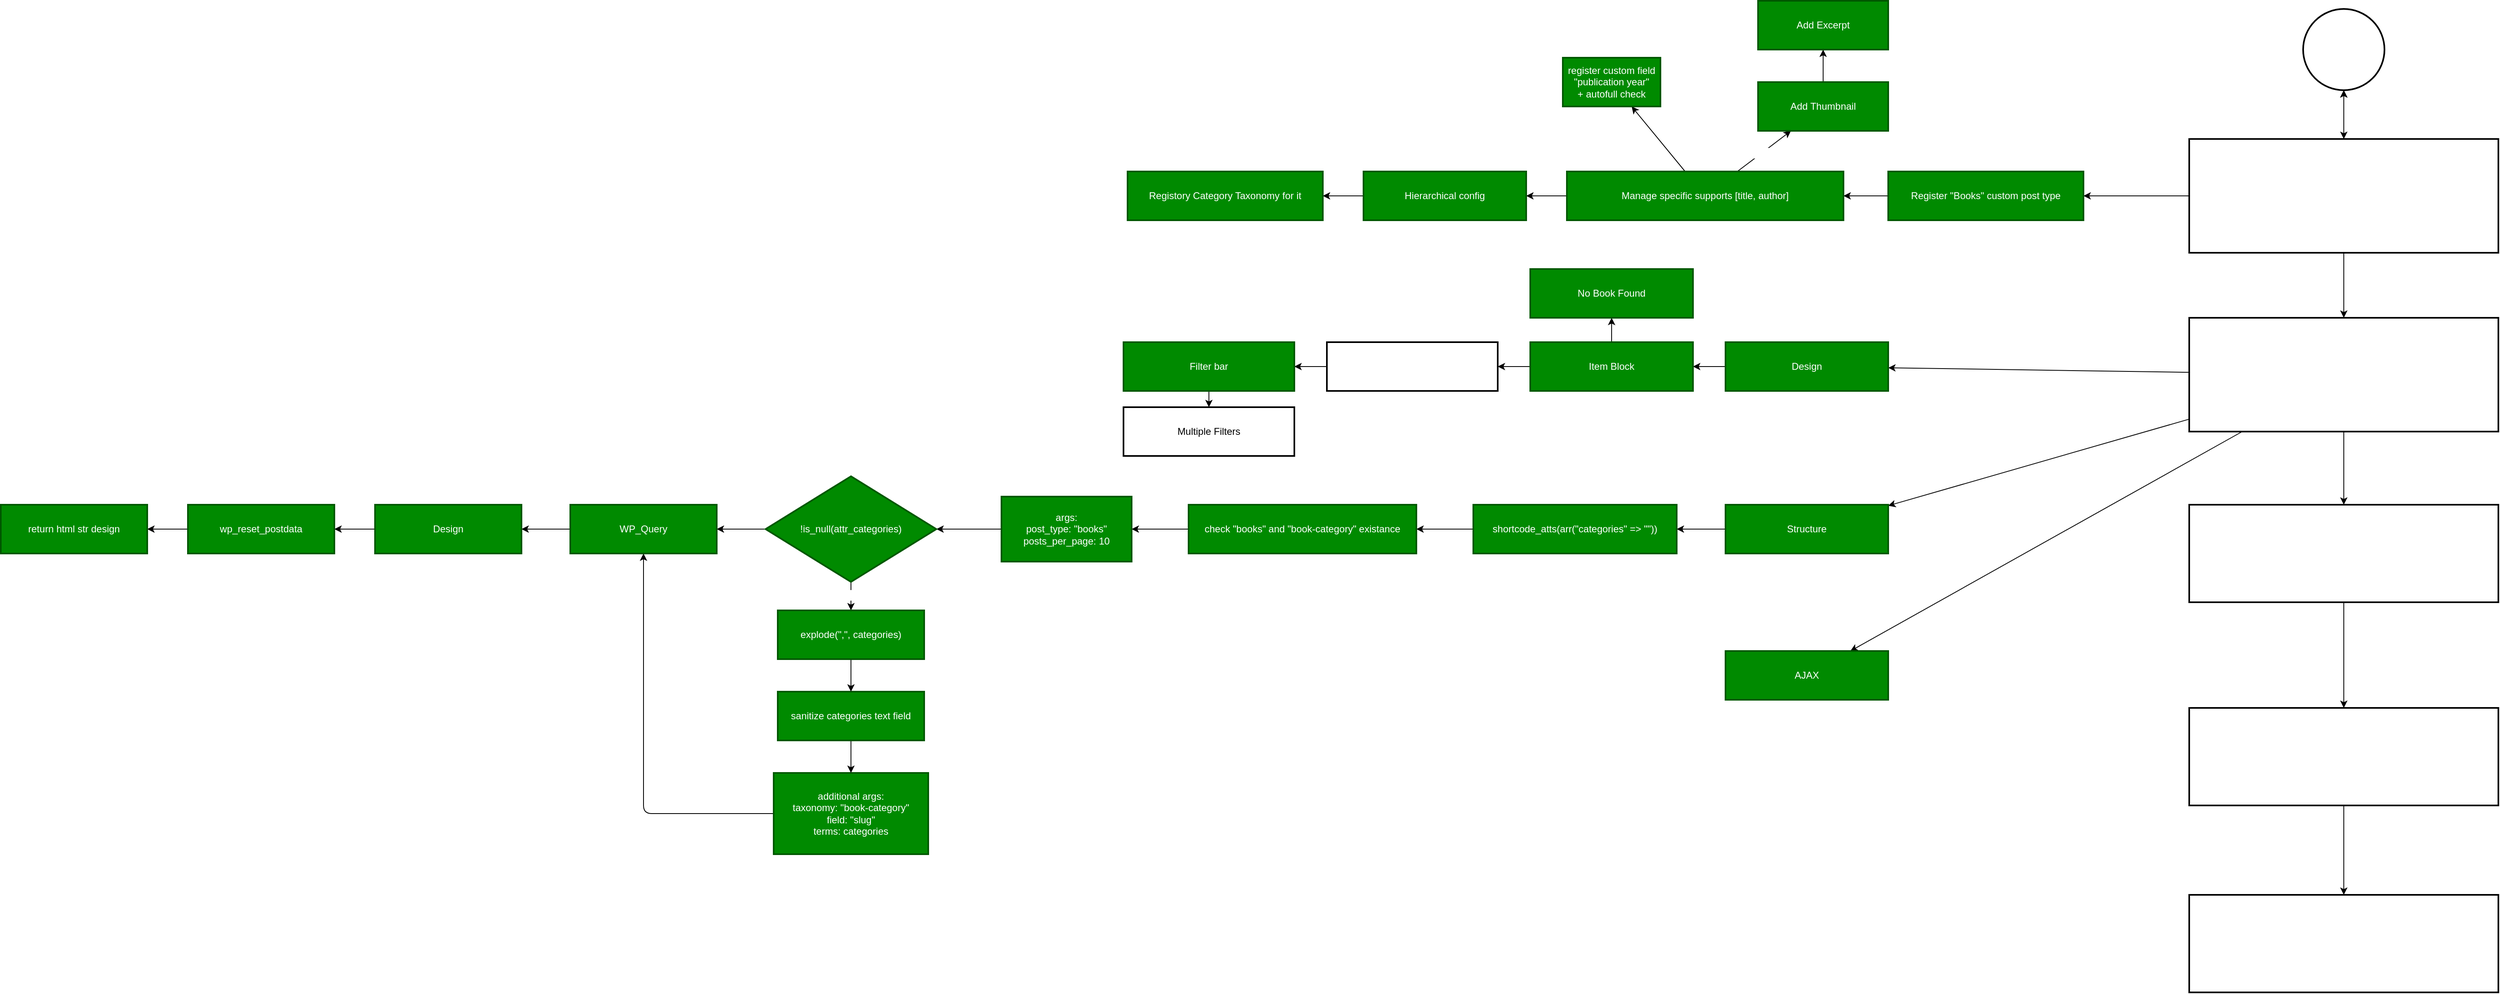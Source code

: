 <mxfile>
    <diagram id="-lICfcMq23BuJoMhSjsL" name="steps">
        <mxGraphModel dx="3973" dy="524" grid="1" gridSize="10" guides="1" tooltips="1" connect="1" arrows="1" fold="1" page="0" pageScale="1" pageWidth="1169" pageHeight="827" math="0" shadow="0">
            <root>
                <mxCell id="0"/>
                <mxCell id="1" parent="0"/>
                <mxCell id="4" value="" style="edgeStyle=none;html=1;fontColor=#FFFFFF;" parent="1" source="2" target="3" edge="1">
                    <mxGeometry relative="1" as="geometry"/>
                </mxCell>
                <mxCell id="2" value="" style="strokeWidth=2;html=1;shape=mxgraph.flowchart.start_2;whiteSpace=wrap;fontColor=#FFFFFF;" parent="1" vertex="1">
                    <mxGeometry x="130" y="60" width="100" height="100" as="geometry"/>
                </mxCell>
                <mxCell id="6" value="" style="edgeStyle=none;html=1;fontColor=#FFFFFF;" parent="1" source="3" target="5" edge="1">
                    <mxGeometry relative="1" as="geometry"/>
                </mxCell>
                <mxCell id="15" value="" style="edgeStyle=none;html=1;fontColor=#FFFFFF;" parent="1" source="3" target="2" edge="1">
                    <mxGeometry relative="1" as="geometry"/>
                </mxCell>
                <mxCell id="16" value="" style="edgeStyle=none;html=1;fontColor=#FFFFFF;" parent="1" source="3" target="2" edge="1">
                    <mxGeometry relative="1" as="geometry"/>
                </mxCell>
                <mxCell id="61" style="edgeStyle=none;html=1;fontColor=#FFFFFF;" parent="1" source="3" target="60" edge="1">
                    <mxGeometry relative="1" as="geometry"/>
                </mxCell>
                <mxCell id="70" value="include" style="edgeLabel;html=1;align=center;verticalAlign=middle;resizable=0;points=[];fontColor=#FFFFFF;" parent="61" vertex="1" connectable="0">
                    <mxGeometry x="0.285" y="-5" relative="1" as="geometry">
                        <mxPoint x="11" y="-4" as="offset"/>
                    </mxGeometry>
                </mxCell>
                <mxCell id="3" value="&quot;Books&quot; post type =&amp;gt; Title, Author, Publication Year&lt;br&gt;+ Categories =&amp;gt; hierarchical taxonomy" style="whiteSpace=wrap;html=1;strokeWidth=2;fontColor=#FFFFFF;" parent="1" vertex="1">
                    <mxGeometry x="-10" y="220" width="380" height="140" as="geometry"/>
                </mxCell>
                <mxCell id="8" value="" style="edgeStyle=none;html=1;fontColor=#FFFFFF;" parent="1" source="5" target="7" edge="1">
                    <mxGeometry relative="1" as="geometry"/>
                </mxCell>
                <mxCell id="75" style="edgeStyle=none;html=1;fontColor=#FFFFFF;" parent="1" source="5" target="74" edge="1">
                    <mxGeometry relative="1" as="geometry"/>
                </mxCell>
                <mxCell id="77" style="edgeStyle=none;html=1;fontColor=#FFFFFF;" parent="1" source="5" target="76" edge="1">
                    <mxGeometry relative="1" as="geometry"/>
                </mxCell>
                <mxCell id="121" style="html=1;fontColor=#FFFFFF;" parent="1" source="5" target="122" edge="1">
                    <mxGeometry relative="1" as="geometry">
                        <mxPoint x="-424.167" y="800" as="targetPoint"/>
                    </mxGeometry>
                </mxCell>
                <mxCell id="5" value="[book_display] =&amp;gt; display the books by category(filter bar via AJAX)&lt;br&gt;attr(categories) =&amp;gt; comma-separated list of categories to display" style="whiteSpace=wrap;html=1;strokeWidth=2;fontColor=#FFFFFF;" parent="1" vertex="1">
                    <mxGeometry x="-10" y="440" width="380" height="140" as="geometry"/>
                </mxCell>
                <mxCell id="33" style="edgeStyle=none;html=1;fontColor=#FFFFFF;" parent="1" source="7" target="32" edge="1">
                    <mxGeometry relative="1" as="geometry"/>
                </mxCell>
                <mxCell id="7" value="data validation" style="whiteSpace=wrap;html=1;strokeWidth=2;fontColor=#FFFFFF;" parent="1" vertex="1">
                    <mxGeometry x="-10" y="670" width="380" height="120" as="geometry"/>
                </mxCell>
                <mxCell id="35" style="edgeStyle=none;html=1;fontColor=#FFFFFF;" parent="1" source="32" target="34" edge="1">
                    <mxGeometry relative="1" as="geometry"/>
                </mxCell>
                <mxCell id="32" value="escaping" style="whiteSpace=wrap;html=1;strokeWidth=2;labelBackgroundColor=none;fontColor=#FFFFFF;" parent="1" vertex="1">
                    <mxGeometry x="-10" y="920" width="380" height="120" as="geometry"/>
                </mxCell>
                <mxCell id="34" value="sanitization" style="whiteSpace=wrap;html=1;strokeWidth=2;labelBackgroundColor=none;fontColor=#FFFFFF;" parent="1" vertex="1">
                    <mxGeometry x="-10" y="1150" width="380" height="120" as="geometry"/>
                </mxCell>
                <mxCell id="63" style="edgeStyle=none;html=1;fontColor=#FFFFFF;" parent="1" source="60" target="62" edge="1">
                    <mxGeometry relative="1" as="geometry"/>
                </mxCell>
                <mxCell id="60" value="Register &quot;Books&quot; custom post type" style="whiteSpace=wrap;html=1;strokeWidth=2;labelBackgroundColor=none;fillColor=#008a00;strokeColor=#005700;fontColor=#ffffff;" parent="1" vertex="1">
                    <mxGeometry x="-380" y="260" width="240" height="60" as="geometry"/>
                </mxCell>
                <mxCell id="65" style="edgeStyle=none;html=1;fontColor=#FFFFFF;" parent="1" source="62" target="64" edge="1">
                    <mxGeometry relative="1" as="geometry"/>
                </mxCell>
                <mxCell id="71" value="Extend" style="edgeLabel;html=1;align=center;verticalAlign=middle;resizable=0;points=[];fontColor=#FFFFFF;" parent="65" vertex="1" connectable="0">
                    <mxGeometry x="-0.279" y="4" relative="1" as="geometry">
                        <mxPoint x="4" y="-2" as="offset"/>
                    </mxGeometry>
                </mxCell>
                <mxCell id="67" style="edgeStyle=none;html=1;fontColor=#FFFFFF;" parent="1" source="62" target="66" edge="1">
                    <mxGeometry relative="1" as="geometry"/>
                </mxCell>
                <mxCell id="135" value="" style="edgeStyle=none;html=1;fontColor=#FFFFFF;" parent="1" source="62" target="134" edge="1">
                    <mxGeometry relative="1" as="geometry"/>
                </mxCell>
                <mxCell id="62" value="Manage specific supports [title, author]" style="whiteSpace=wrap;html=1;strokeWidth=2;labelBackgroundColor=none;fillColor=#008a00;strokeColor=#005700;fontColor=#ffffff;" parent="1" vertex="1">
                    <mxGeometry x="-775" y="260" width="340" height="60" as="geometry"/>
                </mxCell>
                <mxCell id="133" style="edgeStyle=none;html=1;fontColor=#FFFFFF;" parent="1" source="64" target="132" edge="1">
                    <mxGeometry relative="1" as="geometry"/>
                </mxCell>
                <mxCell id="64" value="Add Thumbnail" style="whiteSpace=wrap;html=1;strokeWidth=2;labelBackgroundColor=none;fillColor=#008a00;strokeColor=#005700;fontColor=#ffffff;" parent="1" vertex="1">
                    <mxGeometry x="-540" y="150" width="160" height="60" as="geometry"/>
                </mxCell>
                <mxCell id="69" style="edgeStyle=none;html=1;fontColor=#FFFFFF;" parent="1" source="66" target="68" edge="1">
                    <mxGeometry relative="1" as="geometry"/>
                </mxCell>
                <mxCell id="66" value="Hierarchical config" style="whiteSpace=wrap;html=1;strokeWidth=2;labelBackgroundColor=none;fillColor=#008a00;strokeColor=#005700;fontColor=#ffffff;" parent="1" vertex="1">
                    <mxGeometry x="-1025" y="260" width="200" height="60" as="geometry"/>
                </mxCell>
                <mxCell id="68" value="Registory Category Taxonomy for it" style="whiteSpace=wrap;html=1;strokeWidth=2;labelBackgroundColor=none;fillColor=#008a00;strokeColor=#005700;fontColor=#ffffff;" parent="1" vertex="1">
                    <mxGeometry x="-1315" y="260" width="240" height="60" as="geometry"/>
                </mxCell>
                <mxCell id="118" style="edgeStyle=orthogonalEdgeStyle;html=1;fontColor=#FFFFFF;" parent="1" source="74" target="117" edge="1">
                    <mxGeometry relative="1" as="geometry"/>
                </mxCell>
                <mxCell id="74" value="Design" style="whiteSpace=wrap;html=1;strokeWidth=2;labelBackgroundColor=none;fillColor=#008a00;fontColor=#ffffff;strokeColor=#005700;" parent="1" vertex="1">
                    <mxGeometry x="-580" y="470" width="200" height="60" as="geometry"/>
                </mxCell>
                <mxCell id="79" style="edgeStyle=none;html=1;fontColor=#FFFFFF;" parent="1" source="76" target="78" edge="1">
                    <mxGeometry relative="1" as="geometry"/>
                </mxCell>
                <mxCell id="76" value="Structure" style="whiteSpace=wrap;html=1;strokeWidth=2;labelBackgroundColor=none;fontColor=#ffffff;fillColor=#008a00;strokeColor=#005700;" parent="1" vertex="1">
                    <mxGeometry x="-580" y="670" width="200" height="60" as="geometry"/>
                </mxCell>
                <mxCell id="85" style="edgeStyle=none;html=1;fontColor=#FFFFFF;" parent="1" source="78" target="88" edge="1">
                    <mxGeometry relative="1" as="geometry">
                        <mxPoint x="-1140" y="700" as="targetPoint"/>
                    </mxGeometry>
                </mxCell>
                <mxCell id="78" value="shortcode_atts(arr(&quot;categories&quot; =&amp;gt; &quot;&quot;))" style="whiteSpace=wrap;html=1;strokeWidth=2;labelBackgroundColor=none;fontColor=#ffffff;fillColor=#008a00;strokeColor=#005700;" parent="1" vertex="1">
                    <mxGeometry x="-890" y="670" width="250" height="60" as="geometry"/>
                </mxCell>
                <mxCell id="91" style="edgeStyle=none;html=1;fontColor=#FFFFFF;" parent="1" source="88" target="90" edge="1">
                    <mxGeometry relative="1" as="geometry"/>
                </mxCell>
                <mxCell id="88" value="check &quot;books&quot; and &quot;book-category&quot; existance" style="whiteSpace=wrap;html=1;strokeWidth=2;labelBackgroundColor=none;fontColor=#ffffff;fillColor=#008a00;strokeColor=#005700;" parent="1" vertex="1">
                    <mxGeometry x="-1240" y="670" width="280" height="60" as="geometry"/>
                </mxCell>
                <mxCell id="95" value="" style="edgeStyle=none;html=1;fontColor=#FFFFFF;" parent="1" source="90" target="94" edge="1">
                    <mxGeometry relative="1" as="geometry"/>
                </mxCell>
                <mxCell id="90" value="args:&lt;br&gt;post_type: &quot;books&quot;&lt;br&gt;posts_per_page: 10" style="whiteSpace=wrap;html=1;strokeWidth=2;labelBackgroundColor=none;fontColor=#ffffff;fillColor=#008a00;strokeColor=#005700;" parent="1" vertex="1">
                    <mxGeometry x="-1470" y="660" width="160" height="80" as="geometry"/>
                </mxCell>
                <mxCell id="116" style="edgeStyle=orthogonalEdgeStyle;html=1;fontColor=#FFFFFF;" parent="1" source="92" target="115" edge="1">
                    <mxGeometry relative="1" as="geometry"/>
                </mxCell>
                <mxCell id="92" value="Pagination" style="whiteSpace=wrap;html=1;strokeWidth=2;labelBackgroundColor=none;fontColor=#FFFFFF;" parent="1" vertex="1">
                    <mxGeometry x="-1070" y="470" width="210" height="60" as="geometry"/>
                </mxCell>
                <mxCell id="97" style="edgeStyle=none;html=1;fontColor=#FFFFFF;" parent="1" source="94" target="107" edge="1">
                    <mxGeometry relative="1" as="geometry">
                        <mxPoint x="-1805" y="700" as="targetPoint"/>
                    </mxGeometry>
                </mxCell>
                <mxCell id="110" value="continue" style="edgeLabel;html=1;align=center;verticalAlign=middle;resizable=0;points=[];fontColor=#FFFFFF;" parent="97" vertex="1" connectable="0">
                    <mxGeometry x="-0.316" y="2" relative="1" as="geometry">
                        <mxPoint x="-9" y="-12" as="offset"/>
                    </mxGeometry>
                </mxCell>
                <mxCell id="104" style="edgeStyle=none;html=1;fontColor=#FFFFFF;" parent="1" source="94" target="101" edge="1">
                    <mxGeometry relative="1" as="geometry"/>
                </mxCell>
                <mxCell id="109" value="true" style="edgeLabel;html=1;align=center;verticalAlign=middle;resizable=0;points=[];fontColor=#FFFFFF;" parent="104" vertex="1" connectable="0">
                    <mxGeometry x="0.468" relative="1" as="geometry">
                        <mxPoint y="-10" as="offset"/>
                    </mxGeometry>
                </mxCell>
                <mxCell id="94" value="!is_null(attr_categories)" style="rhombus;whiteSpace=wrap;html=1;fontColor=#ffffff;strokeWidth=2;labelBackgroundColor=none;fillColor=#008a00;strokeColor=#005700;" parent="1" vertex="1">
                    <mxGeometry x="-1760" y="635" width="210" height="130" as="geometry"/>
                </mxCell>
                <mxCell id="108" style="edgeStyle=orthogonalEdgeStyle;html=1;fontColor=#FFFFFF;" parent="1" source="99" target="107" edge="1">
                    <mxGeometry relative="1" as="geometry"/>
                </mxCell>
                <mxCell id="99" value="additional args:&lt;br&gt;taxonomy: &quot;book-category&quot;&lt;br&gt;field: &quot;slug&quot;&lt;br&gt;terms: categories" style="whiteSpace=wrap;html=1;strokeWidth=2;labelBackgroundColor=none;fontColor=#ffffff;fillColor=#008a00;strokeColor=#005700;" parent="1" vertex="1">
                    <mxGeometry x="-1750" y="1000" width="190" height="100" as="geometry"/>
                </mxCell>
                <mxCell id="106" style="edgeStyle=none;html=1;fontColor=#FFFFFF;" parent="1" source="100" target="99" edge="1">
                    <mxGeometry relative="1" as="geometry"/>
                </mxCell>
                <mxCell id="100" value="sanitize categories&amp;nbsp;text field" style="whiteSpace=wrap;html=1;strokeWidth=2;labelBackgroundColor=none;fontColor=#ffffff;fillColor=#008a00;strokeColor=#005700;" parent="1" vertex="1">
                    <mxGeometry x="-1745" y="900" width="180" height="60" as="geometry"/>
                </mxCell>
                <mxCell id="105" style="edgeStyle=none;html=1;fontColor=#FFFFFF;" parent="1" source="101" target="100" edge="1">
                    <mxGeometry relative="1" as="geometry"/>
                </mxCell>
                <mxCell id="101" value="explode(&quot;,&quot;, categories)" style="whiteSpace=wrap;html=1;strokeWidth=2;labelBackgroundColor=none;fontColor=#ffffff;fillColor=#008a00;strokeColor=#005700;" parent="1" vertex="1">
                    <mxGeometry x="-1745" y="800" width="180" height="60" as="geometry"/>
                </mxCell>
                <mxCell id="112" style="edgeStyle=orthogonalEdgeStyle;html=1;fontColor=#FFFFFF;" parent="1" source="107" target="111" edge="1">
                    <mxGeometry relative="1" as="geometry"/>
                </mxCell>
                <mxCell id="107" value="WP_Query" style="whiteSpace=wrap;html=1;strokeWidth=2;labelBackgroundColor=none;fontColor=#ffffff;fillColor=#008a00;strokeColor=#005700;" parent="1" vertex="1">
                    <mxGeometry x="-2000" y="670" width="180" height="60" as="geometry"/>
                </mxCell>
                <mxCell id="114" style="edgeStyle=orthogonalEdgeStyle;html=1;fontColor=#FFFFFF;" parent="1" source="111" target="113" edge="1">
                    <mxGeometry relative="1" as="geometry"/>
                </mxCell>
                <mxCell id="111" value="Design" style="whiteSpace=wrap;html=1;strokeWidth=2;labelBackgroundColor=none;fontColor=#ffffff;fillColor=#008a00;strokeColor=#005700;" parent="1" vertex="1">
                    <mxGeometry x="-2240" y="670" width="180" height="60" as="geometry"/>
                </mxCell>
                <mxCell id="124" style="edgeStyle=none;html=1;fontColor=#FFFFFF;" parent="1" source="113" target="123" edge="1">
                    <mxGeometry relative="1" as="geometry"/>
                </mxCell>
                <mxCell id="113" value="wp_reset_postdata" style="whiteSpace=wrap;html=1;strokeWidth=2;labelBackgroundColor=none;fontColor=#ffffff;fillColor=#008a00;strokeColor=#005700;" parent="1" vertex="1">
                    <mxGeometry x="-2470" y="670" width="180" height="60" as="geometry"/>
                </mxCell>
                <mxCell id="143" style="edgeStyle=none;html=1;fontColor=#FFFFFF;" edge="1" parent="1" source="115" target="142">
                    <mxGeometry relative="1" as="geometry"/>
                </mxCell>
                <mxCell id="115" value="Filter bar" style="whiteSpace=wrap;html=1;strokeWidth=2;labelBackgroundColor=none;fontColor=#ffffff;fillColor=#008a00;strokeColor=#005700;" parent="1" vertex="1">
                    <mxGeometry x="-1320" y="470" width="210" height="60" as="geometry"/>
                </mxCell>
                <mxCell id="119" style="edgeStyle=orthogonalEdgeStyle;html=1;fontColor=#FFFFFF;" parent="1" source="117" target="92" edge="1">
                    <mxGeometry relative="1" as="geometry"/>
                </mxCell>
                <mxCell id="141" style="edgeStyle=none;html=1;fontColor=#FFFFFF;" parent="1" source="117" target="140" edge="1">
                    <mxGeometry relative="1" as="geometry"/>
                </mxCell>
                <mxCell id="117" value="Item Block" style="whiteSpace=wrap;html=1;strokeWidth=2;labelBackgroundColor=none;fillColor=#008a00;strokeColor=#005700;fontColor=#ffffff;" parent="1" vertex="1">
                    <mxGeometry x="-820" y="470" width="200" height="60" as="geometry"/>
                </mxCell>
                <mxCell id="122" value="AJAX" style="whiteSpace=wrap;html=1;strokeWidth=2;labelBackgroundColor=none;fontColor=#ffffff;fillColor=#008a00;strokeColor=#005700;" parent="1" vertex="1">
                    <mxGeometry x="-580" y="850" width="200" height="60" as="geometry"/>
                </mxCell>
                <mxCell id="123" value="return html str design" style="whiteSpace=wrap;html=1;strokeWidth=2;labelBackgroundColor=none;fontColor=#ffffff;fillColor=#008a00;strokeColor=#005700;" parent="1" vertex="1">
                    <mxGeometry x="-2700" y="670" width="180" height="60" as="geometry"/>
                </mxCell>
                <mxCell id="132" value="Add Excerpt" style="whiteSpace=wrap;html=1;strokeWidth=2;labelBackgroundColor=none;fillColor=#008a00;strokeColor=#005700;fontColor=#ffffff;" parent="1" vertex="1">
                    <mxGeometry x="-540" y="50" width="160" height="60" as="geometry"/>
                </mxCell>
                <mxCell id="134" value="register custom field &quot;publication year&quot;&lt;br&gt;+ autofull check" style="whiteSpace=wrap;html=1;strokeWidth=2;labelBackgroundColor=none;fillColor=#008a00;strokeColor=#005700;fontColor=#ffffff;" parent="1" vertex="1">
                    <mxGeometry x="-780" y="120" width="120" height="60" as="geometry"/>
                </mxCell>
                <mxCell id="140" value="No Book Found" style="whiteSpace=wrap;html=1;strokeWidth=2;labelBackgroundColor=none;fillColor=#008a00;strokeColor=#005700;fontColor=#ffffff;" parent="1" vertex="1">
                    <mxGeometry x="-820" y="380" width="200" height="60" as="geometry"/>
                </mxCell>
                <mxCell id="142" value="Multiple Filters" style="whiteSpace=wrap;html=1;strokeWidth=2;labelBackgroundColor=none;" vertex="1" parent="1">
                    <mxGeometry x="-1320" y="550" width="210" height="60" as="geometry"/>
                </mxCell>
            </root>
        </mxGraphModel>
    </diagram>
</mxfile>